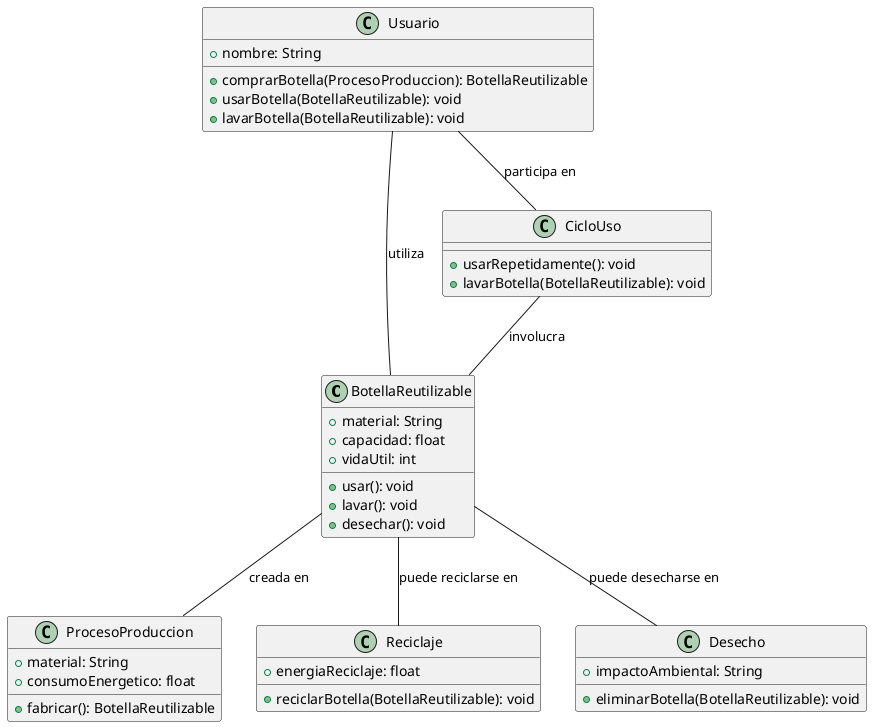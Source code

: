 @startuml

class BotellaReutilizable {
    +material: String
    +capacidad: float
    +vidaUtil: int
    +usar(): void
    +lavar(): void
    +desechar(): void
}

class ProcesoProduccion {
    +material: String
    +consumoEnergetico: float
    +fabricar(): BotellaReutilizable
}

class Usuario {
    +nombre: String
    +comprarBotella(ProcesoProduccion): BotellaReutilizable
    +usarBotella(BotellaReutilizable): void
    +lavarBotella(BotellaReutilizable): void
}

class CicloUso {
    +usarRepetidamente(): void
    +lavarBotella(BotellaReutilizable): void
}

class Reciclaje {
    +reciclarBotella(BotellaReutilizable): void
    +energiaReciclaje: float
}

class Desecho {
    +eliminarBotella(BotellaReutilizable): void
    +impactoAmbiental: String
}

BotellaReutilizable -- ProcesoProduccion : "creada en"
Usuario -- BotellaReutilizable : "utiliza"
Usuario -- CicloUso : "participa en"
CicloUso -- BotellaReutilizable : "involucra"
BotellaReutilizable -- Reciclaje : "puede reciclarse en"
BotellaReutilizable -- Desecho : "puede desecharse en"


@enduml
